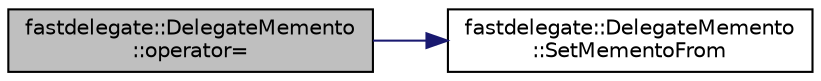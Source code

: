 digraph "fastdelegate::DelegateMemento::operator="
{
 // INTERACTIVE_SVG=YES
  edge [fontname="Helvetica",fontsize="10",labelfontname="Helvetica",labelfontsize="10"];
  node [fontname="Helvetica",fontsize="10",shape=record];
  rankdir="LR";
  Node1 [label="fastdelegate::DelegateMemento\l::operator=",height=0.2,width=0.4,color="black", fillcolor="grey75", style="filled" fontcolor="black"];
  Node1 -> Node2 [color="midnightblue",fontsize="10",style="solid",fontname="Helvetica"];
  Node2 [label="fastdelegate::DelegateMemento\l::SetMementoFrom",height=0.2,width=0.4,color="black", fillcolor="white", style="filled",URL="$classfastdelegate_1_1DelegateMemento.html#a73fcbd372db3549203e28274560f80a1"];
}
